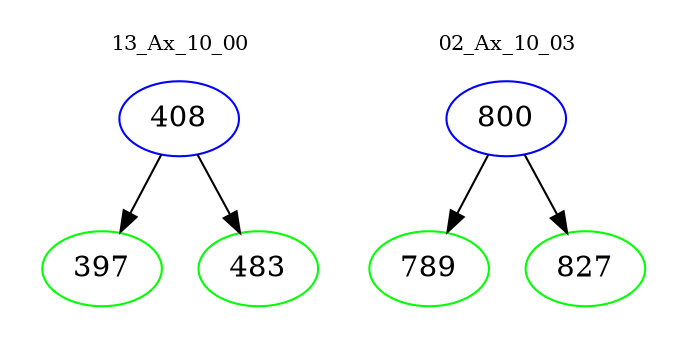 digraph{
subgraph cluster_0 {
color = white
label = "13_Ax_10_00";
fontsize=10;
T0_408 [label="408", color="blue"]
T0_408 -> T0_397 [color="black"]
T0_397 [label="397", color="green"]
T0_408 -> T0_483 [color="black"]
T0_483 [label="483", color="green"]
}
subgraph cluster_1 {
color = white
label = "02_Ax_10_03";
fontsize=10;
T1_800 [label="800", color="blue"]
T1_800 -> T1_789 [color="black"]
T1_789 [label="789", color="green"]
T1_800 -> T1_827 [color="black"]
T1_827 [label="827", color="green"]
}
}
